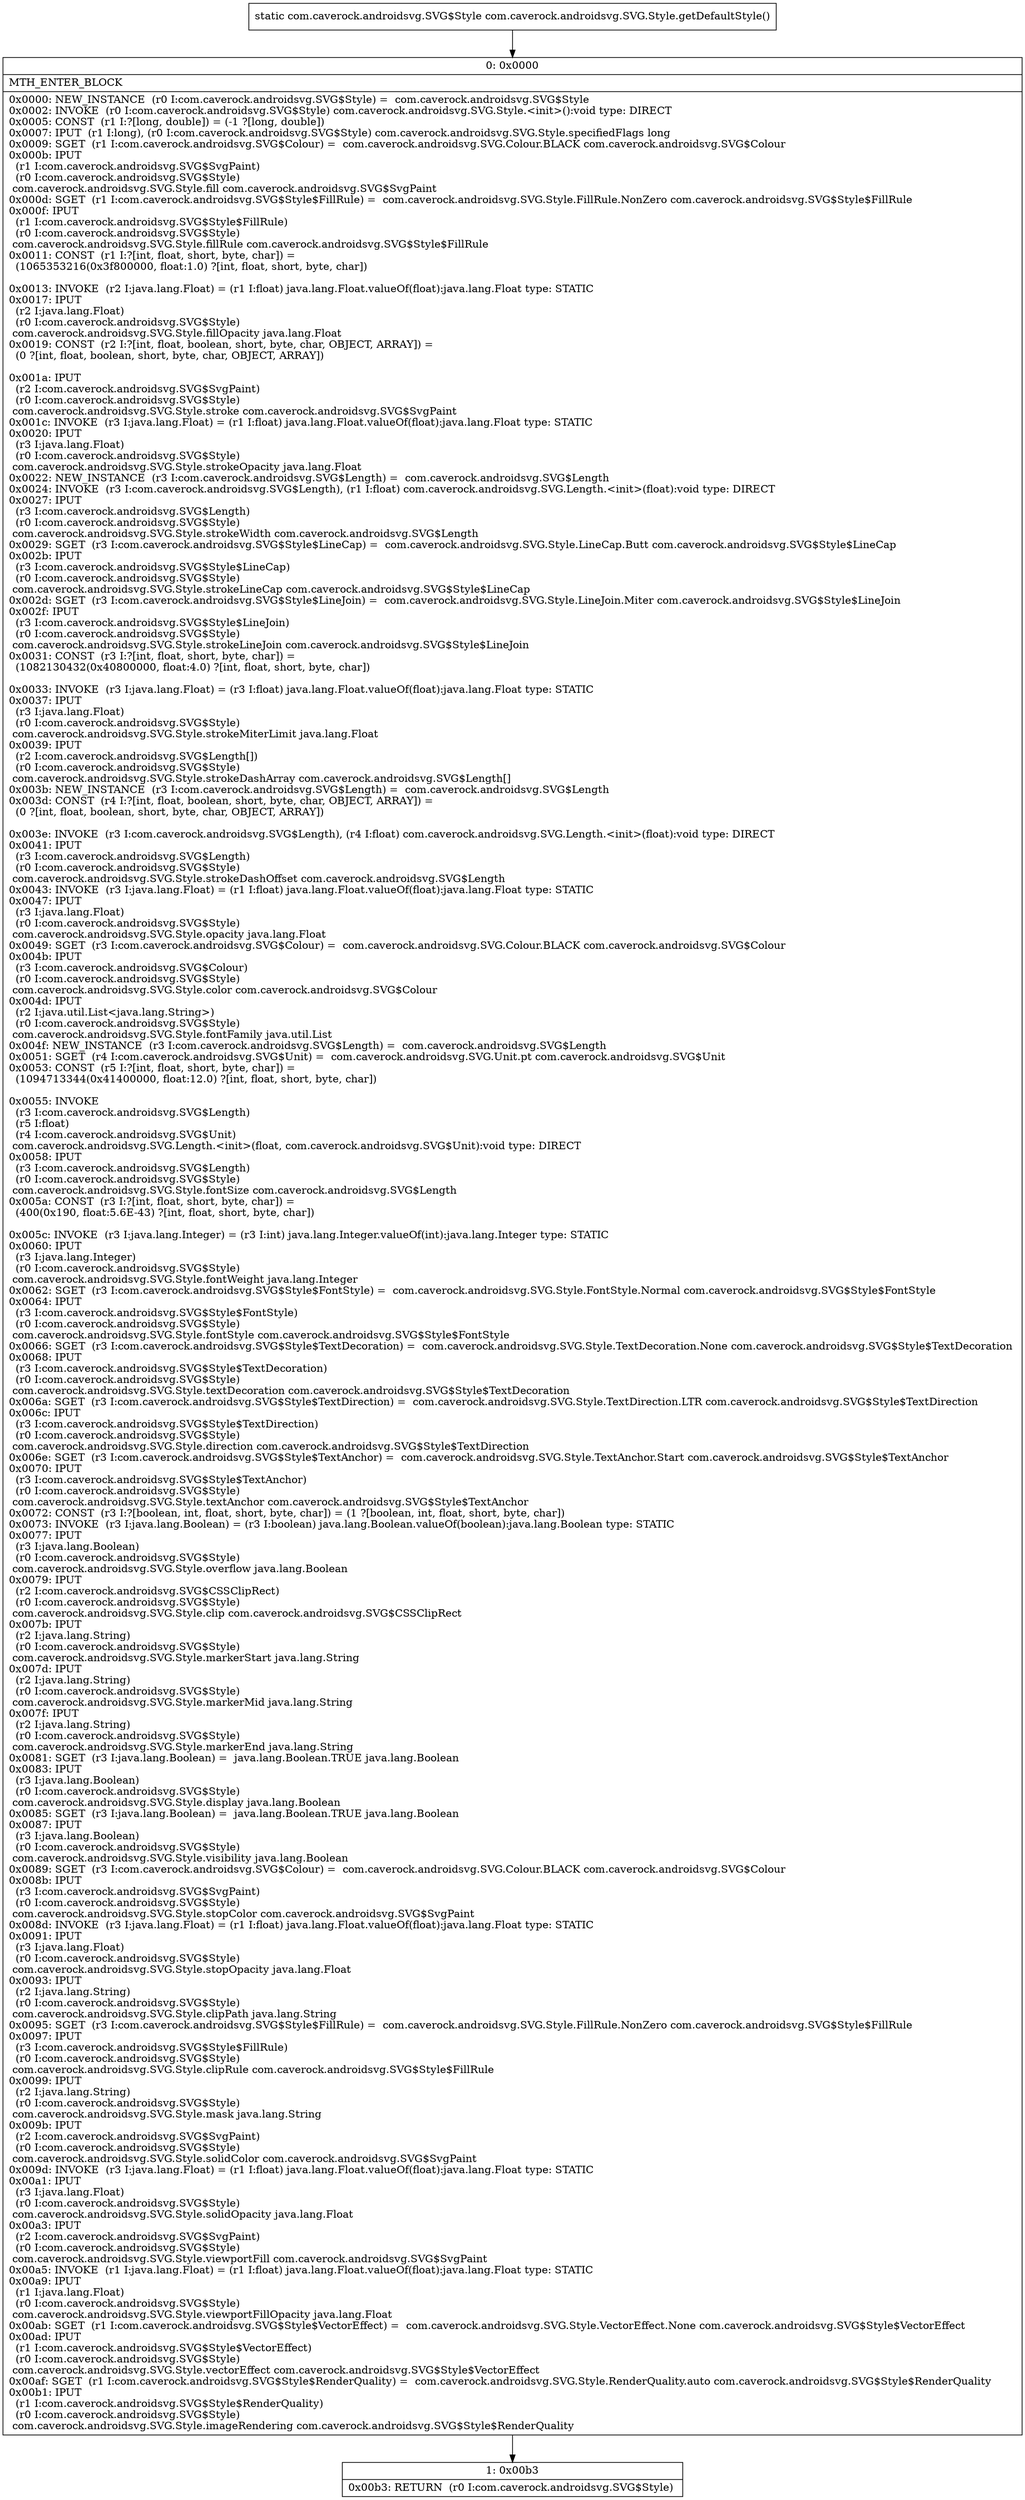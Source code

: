 digraph "CFG forcom.caverock.androidsvg.SVG.Style.getDefaultStyle()Lcom\/caverock\/androidsvg\/SVG$Style;" {
Node_0 [shape=record,label="{0\:\ 0x0000|MTH_ENTER_BLOCK\l|0x0000: NEW_INSTANCE  (r0 I:com.caverock.androidsvg.SVG$Style) =  com.caverock.androidsvg.SVG$Style \l0x0002: INVOKE  (r0 I:com.caverock.androidsvg.SVG$Style) com.caverock.androidsvg.SVG.Style.\<init\>():void type: DIRECT \l0x0005: CONST  (r1 I:?[long, double]) = (\-1 ?[long, double]) \l0x0007: IPUT  (r1 I:long), (r0 I:com.caverock.androidsvg.SVG$Style) com.caverock.androidsvg.SVG.Style.specifiedFlags long \l0x0009: SGET  (r1 I:com.caverock.androidsvg.SVG$Colour) =  com.caverock.androidsvg.SVG.Colour.BLACK com.caverock.androidsvg.SVG$Colour \l0x000b: IPUT  \l  (r1 I:com.caverock.androidsvg.SVG$SvgPaint)\l  (r0 I:com.caverock.androidsvg.SVG$Style)\l com.caverock.androidsvg.SVG.Style.fill com.caverock.androidsvg.SVG$SvgPaint \l0x000d: SGET  (r1 I:com.caverock.androidsvg.SVG$Style$FillRule) =  com.caverock.androidsvg.SVG.Style.FillRule.NonZero com.caverock.androidsvg.SVG$Style$FillRule \l0x000f: IPUT  \l  (r1 I:com.caverock.androidsvg.SVG$Style$FillRule)\l  (r0 I:com.caverock.androidsvg.SVG$Style)\l com.caverock.androidsvg.SVG.Style.fillRule com.caverock.androidsvg.SVG$Style$FillRule \l0x0011: CONST  (r1 I:?[int, float, short, byte, char]) = \l  (1065353216(0x3f800000, float:1.0) ?[int, float, short, byte, char])\l \l0x0013: INVOKE  (r2 I:java.lang.Float) = (r1 I:float) java.lang.Float.valueOf(float):java.lang.Float type: STATIC \l0x0017: IPUT  \l  (r2 I:java.lang.Float)\l  (r0 I:com.caverock.androidsvg.SVG$Style)\l com.caverock.androidsvg.SVG.Style.fillOpacity java.lang.Float \l0x0019: CONST  (r2 I:?[int, float, boolean, short, byte, char, OBJECT, ARRAY]) = \l  (0 ?[int, float, boolean, short, byte, char, OBJECT, ARRAY])\l \l0x001a: IPUT  \l  (r2 I:com.caverock.androidsvg.SVG$SvgPaint)\l  (r0 I:com.caverock.androidsvg.SVG$Style)\l com.caverock.androidsvg.SVG.Style.stroke com.caverock.androidsvg.SVG$SvgPaint \l0x001c: INVOKE  (r3 I:java.lang.Float) = (r1 I:float) java.lang.Float.valueOf(float):java.lang.Float type: STATIC \l0x0020: IPUT  \l  (r3 I:java.lang.Float)\l  (r0 I:com.caverock.androidsvg.SVG$Style)\l com.caverock.androidsvg.SVG.Style.strokeOpacity java.lang.Float \l0x0022: NEW_INSTANCE  (r3 I:com.caverock.androidsvg.SVG$Length) =  com.caverock.androidsvg.SVG$Length \l0x0024: INVOKE  (r3 I:com.caverock.androidsvg.SVG$Length), (r1 I:float) com.caverock.androidsvg.SVG.Length.\<init\>(float):void type: DIRECT \l0x0027: IPUT  \l  (r3 I:com.caverock.androidsvg.SVG$Length)\l  (r0 I:com.caverock.androidsvg.SVG$Style)\l com.caverock.androidsvg.SVG.Style.strokeWidth com.caverock.androidsvg.SVG$Length \l0x0029: SGET  (r3 I:com.caverock.androidsvg.SVG$Style$LineCap) =  com.caverock.androidsvg.SVG.Style.LineCap.Butt com.caverock.androidsvg.SVG$Style$LineCap \l0x002b: IPUT  \l  (r3 I:com.caverock.androidsvg.SVG$Style$LineCap)\l  (r0 I:com.caverock.androidsvg.SVG$Style)\l com.caverock.androidsvg.SVG.Style.strokeLineCap com.caverock.androidsvg.SVG$Style$LineCap \l0x002d: SGET  (r3 I:com.caverock.androidsvg.SVG$Style$LineJoin) =  com.caverock.androidsvg.SVG.Style.LineJoin.Miter com.caverock.androidsvg.SVG$Style$LineJoin \l0x002f: IPUT  \l  (r3 I:com.caverock.androidsvg.SVG$Style$LineJoin)\l  (r0 I:com.caverock.androidsvg.SVG$Style)\l com.caverock.androidsvg.SVG.Style.strokeLineJoin com.caverock.androidsvg.SVG$Style$LineJoin \l0x0031: CONST  (r3 I:?[int, float, short, byte, char]) = \l  (1082130432(0x40800000, float:4.0) ?[int, float, short, byte, char])\l \l0x0033: INVOKE  (r3 I:java.lang.Float) = (r3 I:float) java.lang.Float.valueOf(float):java.lang.Float type: STATIC \l0x0037: IPUT  \l  (r3 I:java.lang.Float)\l  (r0 I:com.caverock.androidsvg.SVG$Style)\l com.caverock.androidsvg.SVG.Style.strokeMiterLimit java.lang.Float \l0x0039: IPUT  \l  (r2 I:com.caverock.androidsvg.SVG$Length[])\l  (r0 I:com.caverock.androidsvg.SVG$Style)\l com.caverock.androidsvg.SVG.Style.strokeDashArray com.caverock.androidsvg.SVG$Length[] \l0x003b: NEW_INSTANCE  (r3 I:com.caverock.androidsvg.SVG$Length) =  com.caverock.androidsvg.SVG$Length \l0x003d: CONST  (r4 I:?[int, float, boolean, short, byte, char, OBJECT, ARRAY]) = \l  (0 ?[int, float, boolean, short, byte, char, OBJECT, ARRAY])\l \l0x003e: INVOKE  (r3 I:com.caverock.androidsvg.SVG$Length), (r4 I:float) com.caverock.androidsvg.SVG.Length.\<init\>(float):void type: DIRECT \l0x0041: IPUT  \l  (r3 I:com.caverock.androidsvg.SVG$Length)\l  (r0 I:com.caverock.androidsvg.SVG$Style)\l com.caverock.androidsvg.SVG.Style.strokeDashOffset com.caverock.androidsvg.SVG$Length \l0x0043: INVOKE  (r3 I:java.lang.Float) = (r1 I:float) java.lang.Float.valueOf(float):java.lang.Float type: STATIC \l0x0047: IPUT  \l  (r3 I:java.lang.Float)\l  (r0 I:com.caverock.androidsvg.SVG$Style)\l com.caverock.androidsvg.SVG.Style.opacity java.lang.Float \l0x0049: SGET  (r3 I:com.caverock.androidsvg.SVG$Colour) =  com.caverock.androidsvg.SVG.Colour.BLACK com.caverock.androidsvg.SVG$Colour \l0x004b: IPUT  \l  (r3 I:com.caverock.androidsvg.SVG$Colour)\l  (r0 I:com.caverock.androidsvg.SVG$Style)\l com.caverock.androidsvg.SVG.Style.color com.caverock.androidsvg.SVG$Colour \l0x004d: IPUT  \l  (r2 I:java.util.List\<java.lang.String\>)\l  (r0 I:com.caverock.androidsvg.SVG$Style)\l com.caverock.androidsvg.SVG.Style.fontFamily java.util.List \l0x004f: NEW_INSTANCE  (r3 I:com.caverock.androidsvg.SVG$Length) =  com.caverock.androidsvg.SVG$Length \l0x0051: SGET  (r4 I:com.caverock.androidsvg.SVG$Unit) =  com.caverock.androidsvg.SVG.Unit.pt com.caverock.androidsvg.SVG$Unit \l0x0053: CONST  (r5 I:?[int, float, short, byte, char]) = \l  (1094713344(0x41400000, float:12.0) ?[int, float, short, byte, char])\l \l0x0055: INVOKE  \l  (r3 I:com.caverock.androidsvg.SVG$Length)\l  (r5 I:float)\l  (r4 I:com.caverock.androidsvg.SVG$Unit)\l com.caverock.androidsvg.SVG.Length.\<init\>(float, com.caverock.androidsvg.SVG$Unit):void type: DIRECT \l0x0058: IPUT  \l  (r3 I:com.caverock.androidsvg.SVG$Length)\l  (r0 I:com.caverock.androidsvg.SVG$Style)\l com.caverock.androidsvg.SVG.Style.fontSize com.caverock.androidsvg.SVG$Length \l0x005a: CONST  (r3 I:?[int, float, short, byte, char]) = \l  (400(0x190, float:5.6E\-43) ?[int, float, short, byte, char])\l \l0x005c: INVOKE  (r3 I:java.lang.Integer) = (r3 I:int) java.lang.Integer.valueOf(int):java.lang.Integer type: STATIC \l0x0060: IPUT  \l  (r3 I:java.lang.Integer)\l  (r0 I:com.caverock.androidsvg.SVG$Style)\l com.caverock.androidsvg.SVG.Style.fontWeight java.lang.Integer \l0x0062: SGET  (r3 I:com.caverock.androidsvg.SVG$Style$FontStyle) =  com.caverock.androidsvg.SVG.Style.FontStyle.Normal com.caverock.androidsvg.SVG$Style$FontStyle \l0x0064: IPUT  \l  (r3 I:com.caverock.androidsvg.SVG$Style$FontStyle)\l  (r0 I:com.caverock.androidsvg.SVG$Style)\l com.caverock.androidsvg.SVG.Style.fontStyle com.caverock.androidsvg.SVG$Style$FontStyle \l0x0066: SGET  (r3 I:com.caverock.androidsvg.SVG$Style$TextDecoration) =  com.caverock.androidsvg.SVG.Style.TextDecoration.None com.caverock.androidsvg.SVG$Style$TextDecoration \l0x0068: IPUT  \l  (r3 I:com.caverock.androidsvg.SVG$Style$TextDecoration)\l  (r0 I:com.caverock.androidsvg.SVG$Style)\l com.caverock.androidsvg.SVG.Style.textDecoration com.caverock.androidsvg.SVG$Style$TextDecoration \l0x006a: SGET  (r3 I:com.caverock.androidsvg.SVG$Style$TextDirection) =  com.caverock.androidsvg.SVG.Style.TextDirection.LTR com.caverock.androidsvg.SVG$Style$TextDirection \l0x006c: IPUT  \l  (r3 I:com.caverock.androidsvg.SVG$Style$TextDirection)\l  (r0 I:com.caverock.androidsvg.SVG$Style)\l com.caverock.androidsvg.SVG.Style.direction com.caverock.androidsvg.SVG$Style$TextDirection \l0x006e: SGET  (r3 I:com.caverock.androidsvg.SVG$Style$TextAnchor) =  com.caverock.androidsvg.SVG.Style.TextAnchor.Start com.caverock.androidsvg.SVG$Style$TextAnchor \l0x0070: IPUT  \l  (r3 I:com.caverock.androidsvg.SVG$Style$TextAnchor)\l  (r0 I:com.caverock.androidsvg.SVG$Style)\l com.caverock.androidsvg.SVG.Style.textAnchor com.caverock.androidsvg.SVG$Style$TextAnchor \l0x0072: CONST  (r3 I:?[boolean, int, float, short, byte, char]) = (1 ?[boolean, int, float, short, byte, char]) \l0x0073: INVOKE  (r3 I:java.lang.Boolean) = (r3 I:boolean) java.lang.Boolean.valueOf(boolean):java.lang.Boolean type: STATIC \l0x0077: IPUT  \l  (r3 I:java.lang.Boolean)\l  (r0 I:com.caverock.androidsvg.SVG$Style)\l com.caverock.androidsvg.SVG.Style.overflow java.lang.Boolean \l0x0079: IPUT  \l  (r2 I:com.caverock.androidsvg.SVG$CSSClipRect)\l  (r0 I:com.caverock.androidsvg.SVG$Style)\l com.caverock.androidsvg.SVG.Style.clip com.caverock.androidsvg.SVG$CSSClipRect \l0x007b: IPUT  \l  (r2 I:java.lang.String)\l  (r0 I:com.caverock.androidsvg.SVG$Style)\l com.caverock.androidsvg.SVG.Style.markerStart java.lang.String \l0x007d: IPUT  \l  (r2 I:java.lang.String)\l  (r0 I:com.caverock.androidsvg.SVG$Style)\l com.caverock.androidsvg.SVG.Style.markerMid java.lang.String \l0x007f: IPUT  \l  (r2 I:java.lang.String)\l  (r0 I:com.caverock.androidsvg.SVG$Style)\l com.caverock.androidsvg.SVG.Style.markerEnd java.lang.String \l0x0081: SGET  (r3 I:java.lang.Boolean) =  java.lang.Boolean.TRUE java.lang.Boolean \l0x0083: IPUT  \l  (r3 I:java.lang.Boolean)\l  (r0 I:com.caverock.androidsvg.SVG$Style)\l com.caverock.androidsvg.SVG.Style.display java.lang.Boolean \l0x0085: SGET  (r3 I:java.lang.Boolean) =  java.lang.Boolean.TRUE java.lang.Boolean \l0x0087: IPUT  \l  (r3 I:java.lang.Boolean)\l  (r0 I:com.caverock.androidsvg.SVG$Style)\l com.caverock.androidsvg.SVG.Style.visibility java.lang.Boolean \l0x0089: SGET  (r3 I:com.caverock.androidsvg.SVG$Colour) =  com.caverock.androidsvg.SVG.Colour.BLACK com.caverock.androidsvg.SVG$Colour \l0x008b: IPUT  \l  (r3 I:com.caverock.androidsvg.SVG$SvgPaint)\l  (r0 I:com.caverock.androidsvg.SVG$Style)\l com.caverock.androidsvg.SVG.Style.stopColor com.caverock.androidsvg.SVG$SvgPaint \l0x008d: INVOKE  (r3 I:java.lang.Float) = (r1 I:float) java.lang.Float.valueOf(float):java.lang.Float type: STATIC \l0x0091: IPUT  \l  (r3 I:java.lang.Float)\l  (r0 I:com.caverock.androidsvg.SVG$Style)\l com.caverock.androidsvg.SVG.Style.stopOpacity java.lang.Float \l0x0093: IPUT  \l  (r2 I:java.lang.String)\l  (r0 I:com.caverock.androidsvg.SVG$Style)\l com.caverock.androidsvg.SVG.Style.clipPath java.lang.String \l0x0095: SGET  (r3 I:com.caverock.androidsvg.SVG$Style$FillRule) =  com.caverock.androidsvg.SVG.Style.FillRule.NonZero com.caverock.androidsvg.SVG$Style$FillRule \l0x0097: IPUT  \l  (r3 I:com.caverock.androidsvg.SVG$Style$FillRule)\l  (r0 I:com.caverock.androidsvg.SVG$Style)\l com.caverock.androidsvg.SVG.Style.clipRule com.caverock.androidsvg.SVG$Style$FillRule \l0x0099: IPUT  \l  (r2 I:java.lang.String)\l  (r0 I:com.caverock.androidsvg.SVG$Style)\l com.caverock.androidsvg.SVG.Style.mask java.lang.String \l0x009b: IPUT  \l  (r2 I:com.caverock.androidsvg.SVG$SvgPaint)\l  (r0 I:com.caverock.androidsvg.SVG$Style)\l com.caverock.androidsvg.SVG.Style.solidColor com.caverock.androidsvg.SVG$SvgPaint \l0x009d: INVOKE  (r3 I:java.lang.Float) = (r1 I:float) java.lang.Float.valueOf(float):java.lang.Float type: STATIC \l0x00a1: IPUT  \l  (r3 I:java.lang.Float)\l  (r0 I:com.caverock.androidsvg.SVG$Style)\l com.caverock.androidsvg.SVG.Style.solidOpacity java.lang.Float \l0x00a3: IPUT  \l  (r2 I:com.caverock.androidsvg.SVG$SvgPaint)\l  (r0 I:com.caverock.androidsvg.SVG$Style)\l com.caverock.androidsvg.SVG.Style.viewportFill com.caverock.androidsvg.SVG$SvgPaint \l0x00a5: INVOKE  (r1 I:java.lang.Float) = (r1 I:float) java.lang.Float.valueOf(float):java.lang.Float type: STATIC \l0x00a9: IPUT  \l  (r1 I:java.lang.Float)\l  (r0 I:com.caverock.androidsvg.SVG$Style)\l com.caverock.androidsvg.SVG.Style.viewportFillOpacity java.lang.Float \l0x00ab: SGET  (r1 I:com.caverock.androidsvg.SVG$Style$VectorEffect) =  com.caverock.androidsvg.SVG.Style.VectorEffect.None com.caverock.androidsvg.SVG$Style$VectorEffect \l0x00ad: IPUT  \l  (r1 I:com.caverock.androidsvg.SVG$Style$VectorEffect)\l  (r0 I:com.caverock.androidsvg.SVG$Style)\l com.caverock.androidsvg.SVG.Style.vectorEffect com.caverock.androidsvg.SVG$Style$VectorEffect \l0x00af: SGET  (r1 I:com.caverock.androidsvg.SVG$Style$RenderQuality) =  com.caverock.androidsvg.SVG.Style.RenderQuality.auto com.caverock.androidsvg.SVG$Style$RenderQuality \l0x00b1: IPUT  \l  (r1 I:com.caverock.androidsvg.SVG$Style$RenderQuality)\l  (r0 I:com.caverock.androidsvg.SVG$Style)\l com.caverock.androidsvg.SVG.Style.imageRendering com.caverock.androidsvg.SVG$Style$RenderQuality \l}"];
Node_1 [shape=record,label="{1\:\ 0x00b3|0x00b3: RETURN  (r0 I:com.caverock.androidsvg.SVG$Style) \l}"];
MethodNode[shape=record,label="{static com.caverock.androidsvg.SVG$Style com.caverock.androidsvg.SVG.Style.getDefaultStyle() }"];
MethodNode -> Node_0;
Node_0 -> Node_1;
}

